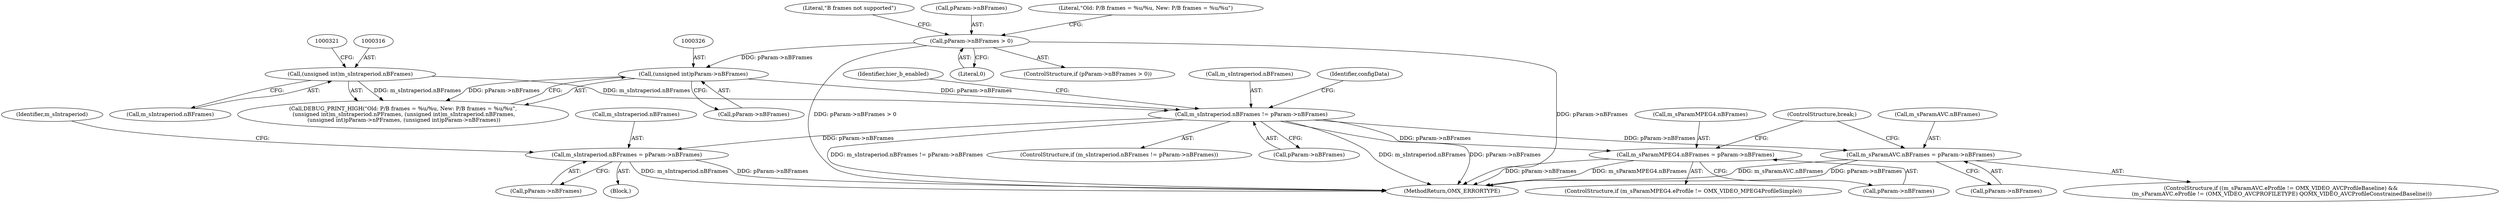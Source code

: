 digraph "0_Android_560ccdb509a7b86186fac0fce1b25bd9a3e6a6e8_6@pointer" {
"1000331" [label="(Call,m_sIntraperiod.nBFrames != pParam->nBFrames)"];
"1000315" [label="(Call,(unsigned int)m_sIntraperiod.nBFrames)"];
"1000325" [label="(Call,(unsigned int)pParam->nBFrames)"];
"1000298" [label="(Call,pParam->nBFrames > 0)"];
"1000374" [label="(Call,m_sIntraperiod.nBFrames = pParam->nBFrames)"];
"1000408" [label="(Call,m_sParamMPEG4.nBFrames = pParam->nBFrames)"];
"1000459" [label="(Call,m_sParamAVC.nBFrames = pParam->nBFrames)"];
"1000383" [label="(Identifier,m_sIntraperiod)"];
"1000982" [label="(MethodReturn,OMX_ERRORTYPE)"];
"1000330" [label="(ControlStructure,if (m_sIntraperiod.nBFrames != pParam->nBFrames))"];
"1000305" [label="(Literal,\"B frames not supported\")"];
"1000317" [label="(Call,m_sIntraperiod.nBFrames)"];
"1000296" [label="(Block,)"];
"1000335" [label="(Call,pParam->nBFrames)"];
"1000402" [label="(ControlStructure,if (m_sParamMPEG4.eProfile != OMX_VIDEO_MPEG4ProfileSimple))"];
"1000299" [label="(Call,pParam->nBFrames)"];
"1000459" [label="(Call,m_sParamAVC.nBFrames = pParam->nBFrames)"];
"1000298" [label="(Call,pParam->nBFrames > 0)"];
"1000357" [label="(Identifier,configData)"];
"1000375" [label="(Call,m_sIntraperiod.nBFrames)"];
"1000325" [label="(Call,(unsigned int)pParam->nBFrames)"];
"1000412" [label="(Call,pParam->nBFrames)"];
"1000308" [label="(Call,DEBUG_PRINT_HIGH(\"Old: P/B frames = %u/%u, New: P/B frames = %u/%u\",\n (unsigned int)m_sIntraperiod.nPFrames, (unsigned int)m_sIntraperiod.nBFrames,\n (unsigned int)pParam->nPFrames, (unsigned int)pParam->nBFrames))"];
"1000378" [label="(Call,pParam->nBFrames)"];
"1000483" [label="(ControlStructure,break;)"];
"1000315" [label="(Call,(unsigned int)m_sIntraperiod.nBFrames)"];
"1000374" [label="(Call,m_sIntraperiod.nBFrames = pParam->nBFrames)"];
"1000460" [label="(Call,m_sParamAVC.nBFrames)"];
"1000445" [label="(ControlStructure,if ((m_sParamAVC.eProfile != OMX_VIDEO_AVCProfileBaseline) &&\n (m_sParamAVC.eProfile != (OMX_VIDEO_AVCPROFILETYPE) QOMX_VIDEO_AVCProfileConstrainedBaseline)))"];
"1000408" [label="(Call,m_sParamMPEG4.nBFrames = pParam->nBFrames)"];
"1000302" [label="(Literal,0)"];
"1000297" [label="(ControlStructure,if (pParam->nBFrames > 0))"];
"1000341" [label="(Identifier,hier_b_enabled)"];
"1000463" [label="(Call,pParam->nBFrames)"];
"1000309" [label="(Literal,\"Old: P/B frames = %u/%u, New: P/B frames = %u/%u\")"];
"1000331" [label="(Call,m_sIntraperiod.nBFrames != pParam->nBFrames)"];
"1000327" [label="(Call,pParam->nBFrames)"];
"1000409" [label="(Call,m_sParamMPEG4.nBFrames)"];
"1000332" [label="(Call,m_sIntraperiod.nBFrames)"];
"1000331" -> "1000330"  [label="AST: "];
"1000331" -> "1000335"  [label="CFG: "];
"1000332" -> "1000331"  [label="AST: "];
"1000335" -> "1000331"  [label="AST: "];
"1000341" -> "1000331"  [label="CFG: "];
"1000357" -> "1000331"  [label="CFG: "];
"1000331" -> "1000982"  [label="DDG: m_sIntraperiod.nBFrames != pParam->nBFrames"];
"1000331" -> "1000982"  [label="DDG: m_sIntraperiod.nBFrames"];
"1000331" -> "1000982"  [label="DDG: pParam->nBFrames"];
"1000315" -> "1000331"  [label="DDG: m_sIntraperiod.nBFrames"];
"1000325" -> "1000331"  [label="DDG: pParam->nBFrames"];
"1000331" -> "1000374"  [label="DDG: pParam->nBFrames"];
"1000331" -> "1000408"  [label="DDG: pParam->nBFrames"];
"1000331" -> "1000459"  [label="DDG: pParam->nBFrames"];
"1000315" -> "1000308"  [label="AST: "];
"1000315" -> "1000317"  [label="CFG: "];
"1000316" -> "1000315"  [label="AST: "];
"1000317" -> "1000315"  [label="AST: "];
"1000321" -> "1000315"  [label="CFG: "];
"1000315" -> "1000308"  [label="DDG: m_sIntraperiod.nBFrames"];
"1000325" -> "1000308"  [label="AST: "];
"1000325" -> "1000327"  [label="CFG: "];
"1000326" -> "1000325"  [label="AST: "];
"1000327" -> "1000325"  [label="AST: "];
"1000308" -> "1000325"  [label="CFG: "];
"1000325" -> "1000308"  [label="DDG: pParam->nBFrames"];
"1000298" -> "1000325"  [label="DDG: pParam->nBFrames"];
"1000298" -> "1000297"  [label="AST: "];
"1000298" -> "1000302"  [label="CFG: "];
"1000299" -> "1000298"  [label="AST: "];
"1000302" -> "1000298"  [label="AST: "];
"1000305" -> "1000298"  [label="CFG: "];
"1000309" -> "1000298"  [label="CFG: "];
"1000298" -> "1000982"  [label="DDG: pParam->nBFrames > 0"];
"1000298" -> "1000982"  [label="DDG: pParam->nBFrames"];
"1000374" -> "1000296"  [label="AST: "];
"1000374" -> "1000378"  [label="CFG: "];
"1000375" -> "1000374"  [label="AST: "];
"1000378" -> "1000374"  [label="AST: "];
"1000383" -> "1000374"  [label="CFG: "];
"1000374" -> "1000982"  [label="DDG: m_sIntraperiod.nBFrames"];
"1000374" -> "1000982"  [label="DDG: pParam->nBFrames"];
"1000408" -> "1000402"  [label="AST: "];
"1000408" -> "1000412"  [label="CFG: "];
"1000409" -> "1000408"  [label="AST: "];
"1000412" -> "1000408"  [label="AST: "];
"1000483" -> "1000408"  [label="CFG: "];
"1000408" -> "1000982"  [label="DDG: m_sParamMPEG4.nBFrames"];
"1000408" -> "1000982"  [label="DDG: pParam->nBFrames"];
"1000459" -> "1000445"  [label="AST: "];
"1000459" -> "1000463"  [label="CFG: "];
"1000460" -> "1000459"  [label="AST: "];
"1000463" -> "1000459"  [label="AST: "];
"1000483" -> "1000459"  [label="CFG: "];
"1000459" -> "1000982"  [label="DDG: m_sParamAVC.nBFrames"];
"1000459" -> "1000982"  [label="DDG: pParam->nBFrames"];
}
